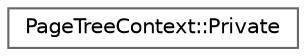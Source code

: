 digraph "Graphical Class Hierarchy"
{
 // INTERACTIVE_SVG=YES
 // LATEX_PDF_SIZE
  bgcolor="transparent";
  edge [fontname=Helvetica,fontsize=10,labelfontname=Helvetica,labelfontsize=10];
  node [fontname=Helvetica,fontsize=10,shape=box,height=0.2,width=0.4];
  rankdir="LR";
  Node0 [label="PageTreeContext::Private",height=0.2,width=0.4,color="grey40", fillcolor="white", style="filled",URL="$db/d7c/class_page_tree_context_1_1_private.html",tooltip=" "];
}
